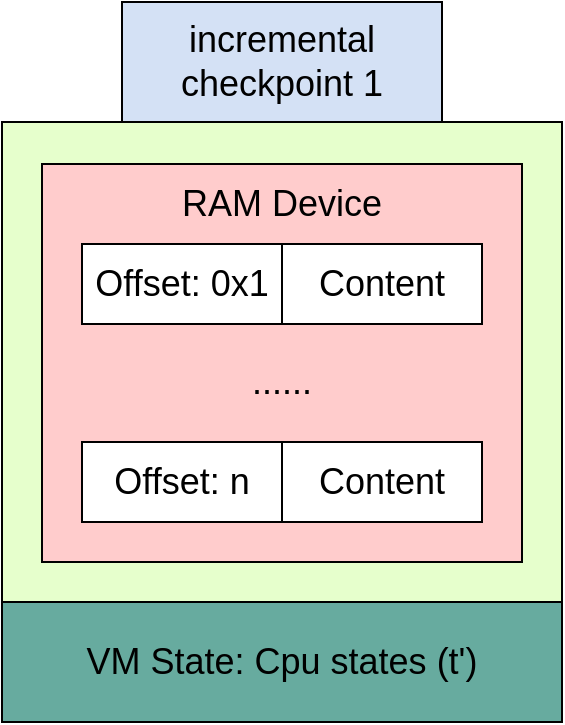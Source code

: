 <mxfile version="21.0.6" type="github">
  <diagram name="第 1 页" id="pgICPOOtObFUbfdvB3fF">
    <mxGraphModel dx="2027" dy="1148" grid="1" gridSize="10" guides="1" tooltips="1" connect="1" arrows="1" fold="1" page="1" pageScale="1" pageWidth="827" pageHeight="1169" math="0" shadow="0">
      <root>
        <mxCell id="0" />
        <mxCell id="1" parent="0" />
        <mxCell id="YwSlnIoPw8c6heeCkJC2-1" value="incremental checkpoint 1" style="text;html=1;strokeColor=default;fillColor=#D4E1F5;align=center;verticalAlign=middle;whiteSpace=wrap;rounded=0;fontSize=18;" vertex="1" parent="1">
          <mxGeometry x="360" y="360" width="160" height="60" as="geometry" />
        </mxCell>
        <mxCell id="YwSlnIoPw8c6heeCkJC2-2" value="" style="rounded=0;whiteSpace=wrap;html=1;fillColor=#E6FFCC;" vertex="1" parent="1">
          <mxGeometry x="300" y="420" width="280" height="240" as="geometry" />
        </mxCell>
        <mxCell id="YwSlnIoPw8c6heeCkJC2-3" value="" style="rounded=0;whiteSpace=wrap;html=1;fillColor=#FFCCCC;" vertex="1" parent="1">
          <mxGeometry x="320" y="441" width="240" height="199" as="geometry" />
        </mxCell>
        <mxCell id="YwSlnIoPw8c6heeCkJC2-4" value="&lt;font style=&quot;font-size: 18px;&quot;&gt;RAM Device&lt;/font&gt;" style="text;html=1;strokeColor=none;fillColor=none;align=center;verticalAlign=middle;whiteSpace=wrap;rounded=0;" vertex="1" parent="1">
          <mxGeometry x="320" y="441" width="240" height="40" as="geometry" />
        </mxCell>
        <mxCell id="YwSlnIoPw8c6heeCkJC2-5" value="&lt;font style=&quot;font-size: 18px;&quot;&gt;VM State: Cpu states (t&#39;)&lt;/font&gt;" style="rounded=0;whiteSpace=wrap;html=1;fillColor=#67AB9F;" vertex="1" parent="1">
          <mxGeometry x="300" y="660" width="280" height="60" as="geometry" />
        </mxCell>
        <mxCell id="YwSlnIoPw8c6heeCkJC2-6" value="&lt;font style=&quot;font-size: 18px;&quot;&gt;Offset: 0x1&lt;/font&gt;" style="rounded=0;whiteSpace=wrap;html=1;fillColor=#FFFFFF;" vertex="1" parent="1">
          <mxGeometry x="340" y="481" width="100" height="40" as="geometry" />
        </mxCell>
        <mxCell id="YwSlnIoPw8c6heeCkJC2-7" value="&lt;font style=&quot;font-size: 18px;&quot;&gt;Content&lt;/font&gt;" style="rounded=0;whiteSpace=wrap;html=1;fillColor=#FFFFFF;" vertex="1" parent="1">
          <mxGeometry x="440" y="481" width="100" height="40" as="geometry" />
        </mxCell>
        <mxCell id="YwSlnIoPw8c6heeCkJC2-8" value="&lt;font style=&quot;font-size: 18px;&quot;&gt;......&lt;/font&gt;" style="text;html=1;strokeColor=none;fillColor=none;align=center;verticalAlign=middle;whiteSpace=wrap;rounded=0;" vertex="1" parent="1">
          <mxGeometry x="410" y="540" width="60" height="20" as="geometry" />
        </mxCell>
        <mxCell id="YwSlnIoPw8c6heeCkJC2-9" value="&lt;font style=&quot;font-size: 18px;&quot;&gt;Offset: n&lt;/font&gt;" style="rounded=0;whiteSpace=wrap;html=1;fillColor=#FFFFFF;" vertex="1" parent="1">
          <mxGeometry x="340" y="580" width="100" height="40" as="geometry" />
        </mxCell>
        <mxCell id="YwSlnIoPw8c6heeCkJC2-10" value="&lt;font style=&quot;font-size: 18px;&quot;&gt;Content&lt;/font&gt;" style="rounded=0;whiteSpace=wrap;html=1;fillColor=#FFFFFF;" vertex="1" parent="1">
          <mxGeometry x="440" y="580" width="100" height="40" as="geometry" />
        </mxCell>
      </root>
    </mxGraphModel>
  </diagram>
</mxfile>
